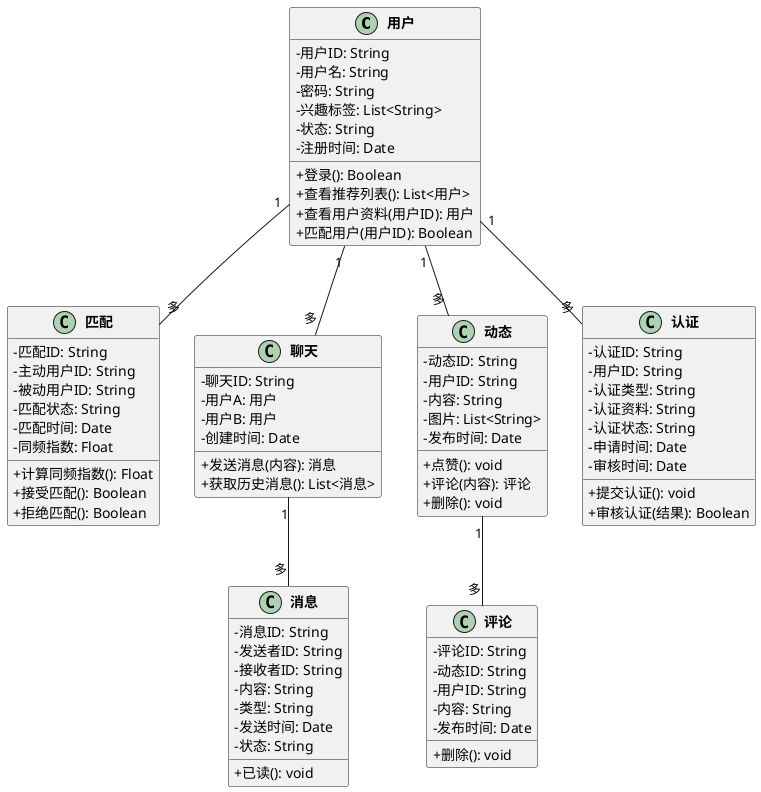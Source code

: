 @startuml "同频App业务类图"

' Chinese Version
skinparam classAttributeIconSize 0
skinparam classFontStyle bold
skinparam classFontSize 14

class 用户 {
  -用户ID: String
  -用户名: String
  -密码: String
  -兴趣标签: List<String>
  -状态: String
  -注册时间: Date
  +登录(): Boolean
  +查看推荐列表(): List<用户>
  +查看用户资料(用户ID): 用户
  +匹配用户(用户ID): Boolean
}

class 匹配 {
  -匹配ID: String
  -主动用户ID: String
  -被动用户ID: String
  -匹配状态: String
  -匹配时间: Date
  -同频指数: Float
  +计算同频指数(): Float
  +接受匹配(): Boolean
  +拒绝匹配(): Boolean
}

class 聊天 {
  -聊天ID: String
  -用户A: 用户
  -用户B: 用户
  -创建时间: Date
  +发送消息(内容): 消息
  +获取历史消息(): List<消息>
}

class 消息 {
  -消息ID: String
  -发送者ID: String
  -接收者ID: String
  -内容: String
  -类型: String
  -发送时间: Date
  -状态: String
  +已读(): void
}

class 动态 {
  -动态ID: String
  -用户ID: String
  -内容: String
  -图片: List<String>
  -发布时间: Date
  +点赞(): void
  +评论(内容): 评论
  +删除(): void
}

class 评论 {
  -评论ID: String
  -动态ID: String
  -用户ID: String
  -内容: String
  -发布时间: Date
  +删除(): void
}

class 认证 {
  -认证ID: String
  -用户ID: String
  -认证类型: String
  -认证资料: String
  -认证状态: String
  -申请时间: Date
  -审核时间: Date
  +提交认证(): void
  +审核认证(结果): Boolean
}

用户 "1" -- "多" 匹配
用户 "1" -- "多" 聊天
聊天 "1" -- "多" 消息
用户 "1" -- "多" 动态
动态 "1" -- "多" 评论
用户 "1" -- "多" 认证

@enduml 